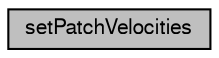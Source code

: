 digraph G
{
  bgcolor="transparent";
  edge [fontname="FreeSans",fontsize="10",labelfontname="FreeSans",labelfontsize="10"];
  node [fontname="FreeSans",fontsize="10",shape=record];
  rankdir=LR;
  Node1 [label="setPatchVelocities",height=0.2,width=0.4,color="black", fillcolor="grey75", style="filled" fontcolor="black"];
}
